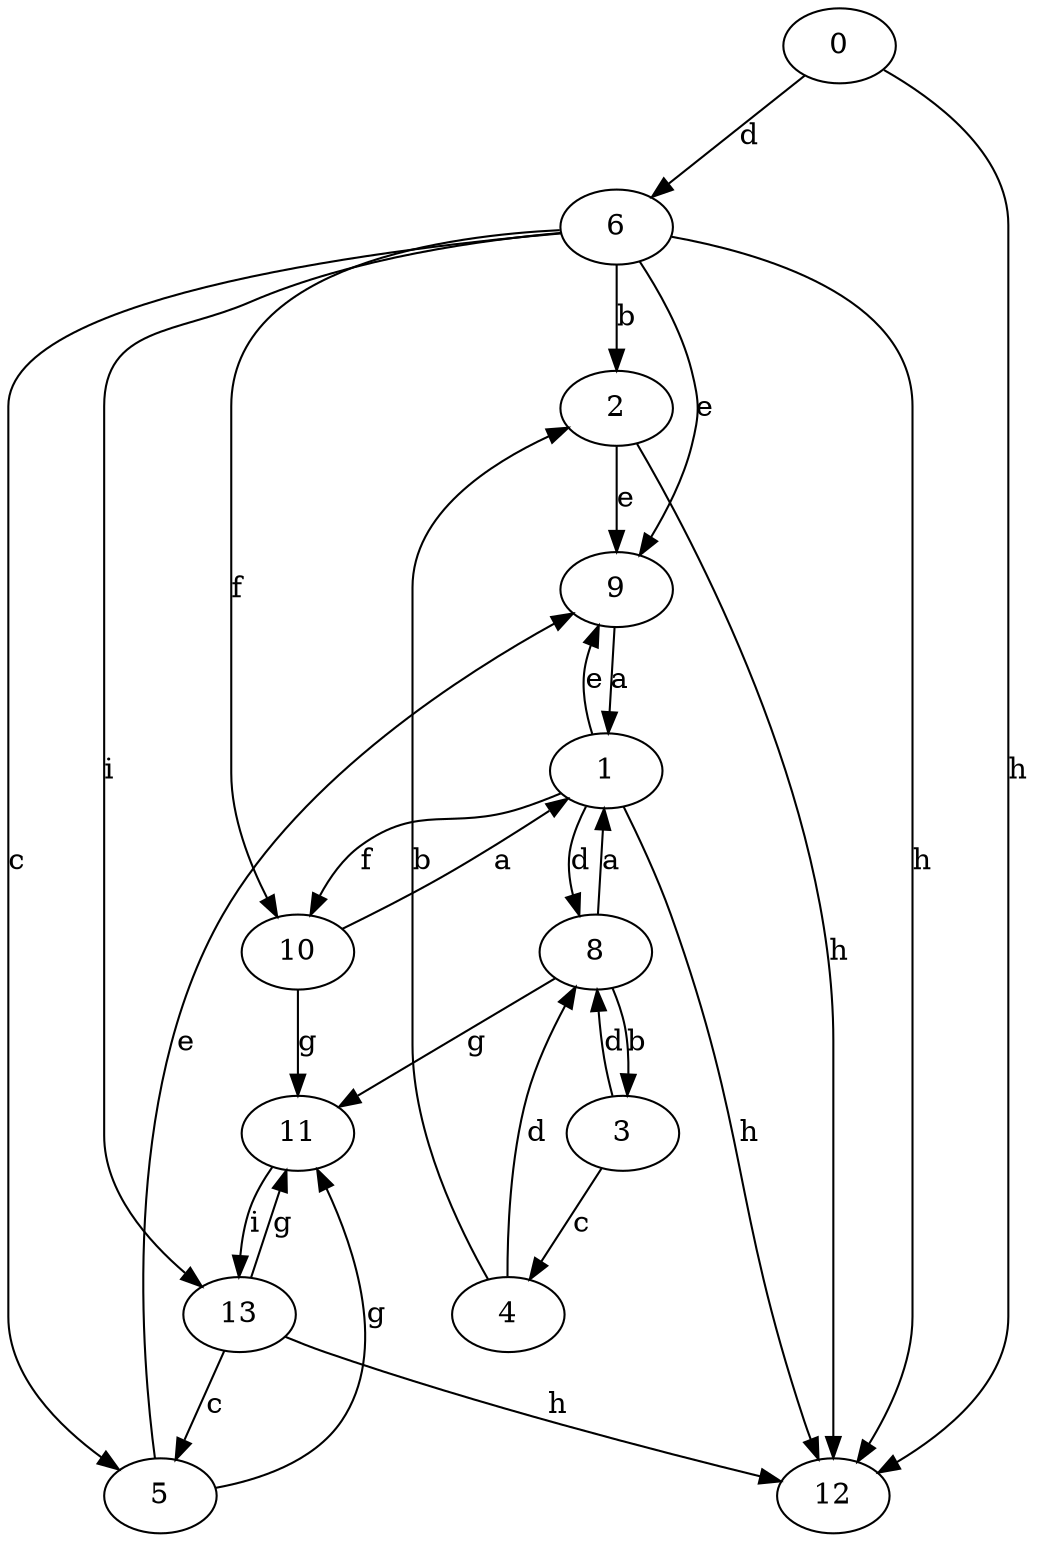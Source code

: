 strict digraph  {
0;
1;
2;
3;
4;
5;
6;
8;
9;
10;
11;
12;
13;
0 -> 6  [label=d];
0 -> 12  [label=h];
1 -> 8  [label=d];
1 -> 9  [label=e];
1 -> 10  [label=f];
1 -> 12  [label=h];
2 -> 9  [label=e];
2 -> 12  [label=h];
3 -> 4  [label=c];
3 -> 8  [label=d];
4 -> 2  [label=b];
4 -> 8  [label=d];
5 -> 9  [label=e];
5 -> 11  [label=g];
6 -> 2  [label=b];
6 -> 5  [label=c];
6 -> 9  [label=e];
6 -> 10  [label=f];
6 -> 12  [label=h];
6 -> 13  [label=i];
8 -> 1  [label=a];
8 -> 3  [label=b];
8 -> 11  [label=g];
9 -> 1  [label=a];
10 -> 1  [label=a];
10 -> 11  [label=g];
11 -> 13  [label=i];
13 -> 5  [label=c];
13 -> 11  [label=g];
13 -> 12  [label=h];
}
